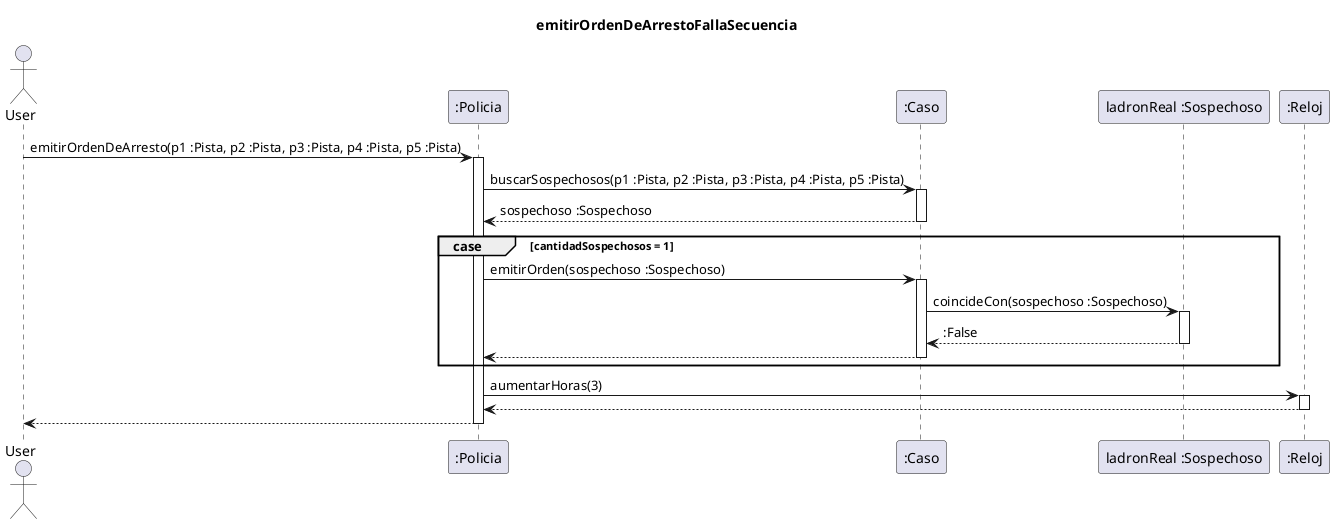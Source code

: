@startuml

title emitirOrdenDeArrestoFallaSecuencia

Actor User

User -> ":Policia" : emitirOrdenDeArresto(p1 :Pista, p2 :Pista, p3 :Pista, p4 :Pista, p5 :Pista)
Activate ":Policia"

":Policia" -> ":Caso" : buscarSospechosos(p1 :Pista, p2 :Pista, p3 :Pista, p4 :Pista, p5 :Pista)
activate ":Caso"

":Caso" --> ":Policia" : sospechoso :Sospechoso
deactivate ":Caso"

group case [cantidadSospechosos = 1]

    ":Policia" -> ":Caso" : emitirOrden(sospechoso :Sospechoso)
    activate ":Caso"

    ":Caso" -> "ladronReal :Sospechoso" : coincideCon(sospechoso :Sospechoso)
    activate "ladronReal :Sospechoso"

    "ladronReal :Sospechoso" --> ":Caso" : :False
    deactivate "ladronReal :Sospechoso"

    ":Caso" --> ":Policia"
    deactivate ":Caso"

end

":Policia" -> ":Reloj" : aumentarHoras(3)
activate ":Reloj"

":Reloj" --> ":Policia"
deactivate ":Reloj"

":Policia" --> User
deactivate ":Policia"

@enduml